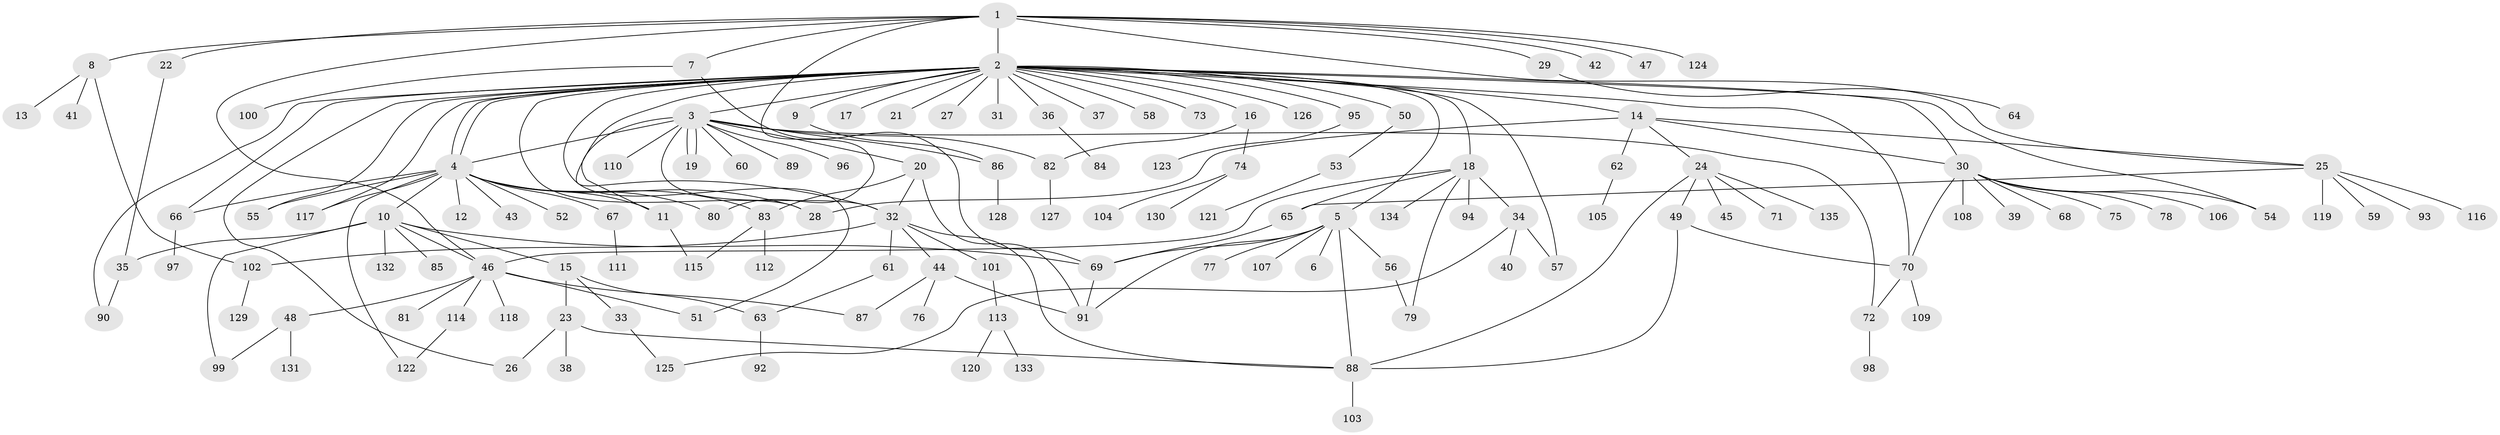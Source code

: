 // Generated by graph-tools (version 1.1) at 2025/01/03/09/25 03:01:51]
// undirected, 135 vertices, 181 edges
graph export_dot {
graph [start="1"]
  node [color=gray90,style=filled];
  1;
  2;
  3;
  4;
  5;
  6;
  7;
  8;
  9;
  10;
  11;
  12;
  13;
  14;
  15;
  16;
  17;
  18;
  19;
  20;
  21;
  22;
  23;
  24;
  25;
  26;
  27;
  28;
  29;
  30;
  31;
  32;
  33;
  34;
  35;
  36;
  37;
  38;
  39;
  40;
  41;
  42;
  43;
  44;
  45;
  46;
  47;
  48;
  49;
  50;
  51;
  52;
  53;
  54;
  55;
  56;
  57;
  58;
  59;
  60;
  61;
  62;
  63;
  64;
  65;
  66;
  67;
  68;
  69;
  70;
  71;
  72;
  73;
  74;
  75;
  76;
  77;
  78;
  79;
  80;
  81;
  82;
  83;
  84;
  85;
  86;
  87;
  88;
  89;
  90;
  91;
  92;
  93;
  94;
  95;
  96;
  97;
  98;
  99;
  100;
  101;
  102;
  103;
  104;
  105;
  106;
  107;
  108;
  109;
  110;
  111;
  112;
  113;
  114;
  115;
  116;
  117;
  118;
  119;
  120;
  121;
  122;
  123;
  124;
  125;
  126;
  127;
  128;
  129;
  130;
  131;
  132;
  133;
  134;
  135;
  1 -- 2;
  1 -- 7;
  1 -- 8;
  1 -- 22;
  1 -- 25;
  1 -- 29;
  1 -- 42;
  1 -- 46;
  1 -- 47;
  1 -- 80;
  1 -- 124;
  2 -- 3;
  2 -- 4;
  2 -- 4;
  2 -- 5;
  2 -- 9;
  2 -- 14;
  2 -- 16;
  2 -- 17;
  2 -- 18;
  2 -- 21;
  2 -- 26;
  2 -- 27;
  2 -- 28;
  2 -- 30;
  2 -- 31;
  2 -- 32;
  2 -- 36;
  2 -- 37;
  2 -- 50;
  2 -- 51;
  2 -- 54;
  2 -- 55;
  2 -- 57;
  2 -- 58;
  2 -- 66;
  2 -- 70;
  2 -- 73;
  2 -- 90;
  2 -- 95;
  2 -- 117;
  2 -- 126;
  3 -- 4;
  3 -- 11;
  3 -- 19;
  3 -- 19;
  3 -- 20;
  3 -- 32;
  3 -- 60;
  3 -- 72;
  3 -- 82;
  3 -- 86;
  3 -- 89;
  3 -- 96;
  3 -- 110;
  4 -- 10;
  4 -- 11;
  4 -- 12;
  4 -- 28;
  4 -- 43;
  4 -- 52;
  4 -- 55;
  4 -- 66;
  4 -- 67;
  4 -- 80;
  4 -- 83;
  4 -- 117;
  4 -- 122;
  5 -- 6;
  5 -- 56;
  5 -- 69;
  5 -- 77;
  5 -- 88;
  5 -- 91;
  5 -- 107;
  7 -- 69;
  7 -- 100;
  8 -- 13;
  8 -- 41;
  8 -- 102;
  9 -- 86;
  10 -- 15;
  10 -- 35;
  10 -- 46;
  10 -- 69;
  10 -- 85;
  10 -- 99;
  10 -- 132;
  11 -- 115;
  14 -- 24;
  14 -- 25;
  14 -- 28;
  14 -- 30;
  14 -- 62;
  15 -- 23;
  15 -- 33;
  15 -- 63;
  16 -- 74;
  16 -- 82;
  18 -- 34;
  18 -- 46;
  18 -- 65;
  18 -- 79;
  18 -- 94;
  18 -- 134;
  20 -- 32;
  20 -- 83;
  20 -- 91;
  22 -- 35;
  23 -- 26;
  23 -- 38;
  23 -- 88;
  24 -- 45;
  24 -- 49;
  24 -- 71;
  24 -- 88;
  24 -- 135;
  25 -- 59;
  25 -- 65;
  25 -- 93;
  25 -- 116;
  25 -- 119;
  29 -- 64;
  30 -- 39;
  30 -- 54;
  30 -- 68;
  30 -- 70;
  30 -- 75;
  30 -- 78;
  30 -- 106;
  30 -- 108;
  32 -- 44;
  32 -- 61;
  32 -- 88;
  32 -- 101;
  32 -- 102;
  33 -- 125;
  34 -- 40;
  34 -- 57;
  34 -- 125;
  35 -- 90;
  36 -- 84;
  44 -- 76;
  44 -- 87;
  44 -- 91;
  46 -- 48;
  46 -- 51;
  46 -- 81;
  46 -- 87;
  46 -- 114;
  46 -- 118;
  48 -- 99;
  48 -- 131;
  49 -- 70;
  49 -- 88;
  50 -- 53;
  53 -- 121;
  56 -- 79;
  61 -- 63;
  62 -- 105;
  63 -- 92;
  65 -- 69;
  66 -- 97;
  67 -- 111;
  69 -- 91;
  70 -- 72;
  70 -- 109;
  72 -- 98;
  74 -- 104;
  74 -- 130;
  82 -- 127;
  83 -- 112;
  83 -- 115;
  86 -- 128;
  88 -- 103;
  95 -- 123;
  101 -- 113;
  102 -- 129;
  113 -- 120;
  113 -- 133;
  114 -- 122;
}
